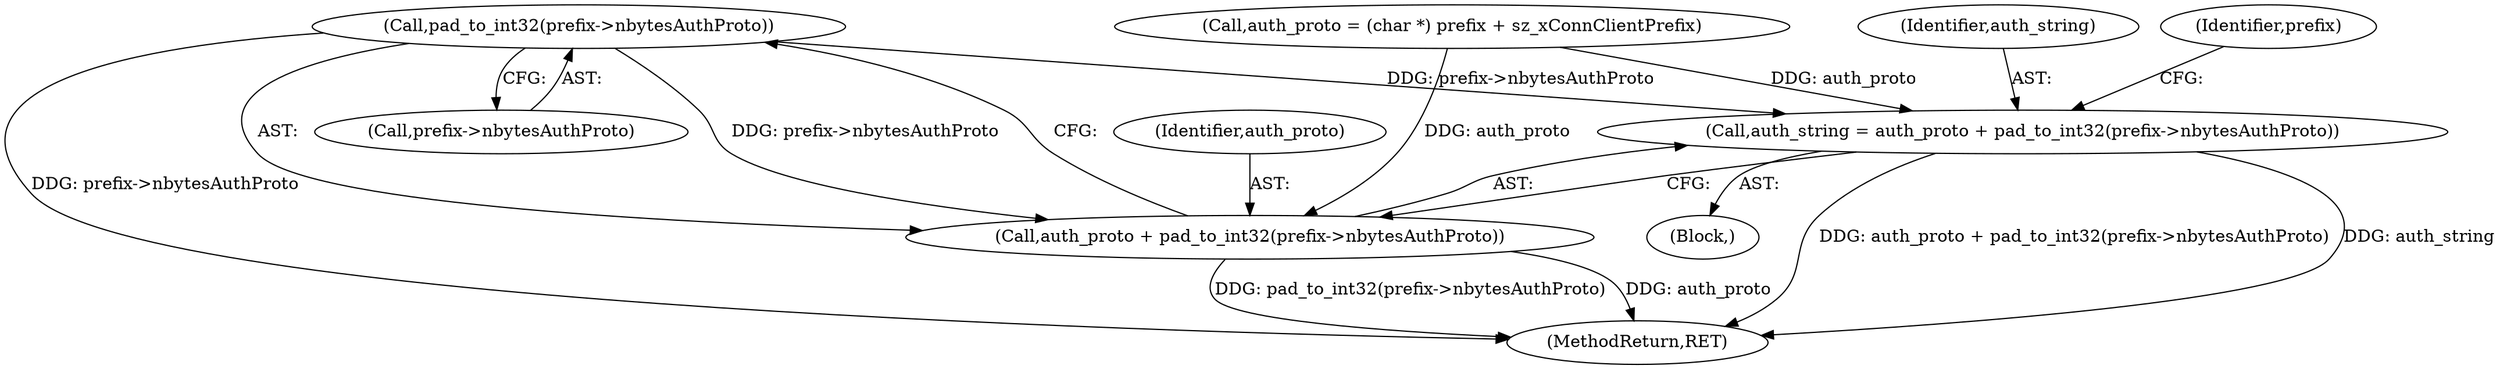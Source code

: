 digraph "0_xserver_b747da5e25be944337a9cd1415506fc06b70aa81@pointer" {
"1000129" [label="(Call,pad_to_int32(prefix->nbytesAuthProto))"];
"1000125" [label="(Call,auth_string = auth_proto + pad_to_int32(prefix->nbytesAuthProto))"];
"1000127" [label="(Call,auth_proto + pad_to_int32(prefix->nbytesAuthProto))"];
"1000137" [label="(Identifier,prefix)"];
"1000127" [label="(Call,auth_proto + pad_to_int32(prefix->nbytesAuthProto))"];
"1000118" [label="(Call,auth_proto = (char *) prefix + sz_xConnClientPrefix)"];
"1000102" [label="(Block,)"];
"1000126" [label="(Identifier,auth_string)"];
"1000153" [label="(MethodReturn,RET)"];
"1000129" [label="(Call,pad_to_int32(prefix->nbytesAuthProto))"];
"1000125" [label="(Call,auth_string = auth_proto + pad_to_int32(prefix->nbytesAuthProto))"];
"1000128" [label="(Identifier,auth_proto)"];
"1000130" [label="(Call,prefix->nbytesAuthProto)"];
"1000129" -> "1000127"  [label="AST: "];
"1000129" -> "1000130"  [label="CFG: "];
"1000130" -> "1000129"  [label="AST: "];
"1000127" -> "1000129"  [label="CFG: "];
"1000129" -> "1000153"  [label="DDG: prefix->nbytesAuthProto"];
"1000129" -> "1000125"  [label="DDG: prefix->nbytesAuthProto"];
"1000129" -> "1000127"  [label="DDG: prefix->nbytesAuthProto"];
"1000125" -> "1000102"  [label="AST: "];
"1000125" -> "1000127"  [label="CFG: "];
"1000126" -> "1000125"  [label="AST: "];
"1000127" -> "1000125"  [label="AST: "];
"1000137" -> "1000125"  [label="CFG: "];
"1000125" -> "1000153"  [label="DDG: auth_proto + pad_to_int32(prefix->nbytesAuthProto)"];
"1000125" -> "1000153"  [label="DDG: auth_string"];
"1000118" -> "1000125"  [label="DDG: auth_proto"];
"1000128" -> "1000127"  [label="AST: "];
"1000127" -> "1000153"  [label="DDG: auth_proto"];
"1000127" -> "1000153"  [label="DDG: pad_to_int32(prefix->nbytesAuthProto)"];
"1000118" -> "1000127"  [label="DDG: auth_proto"];
}
